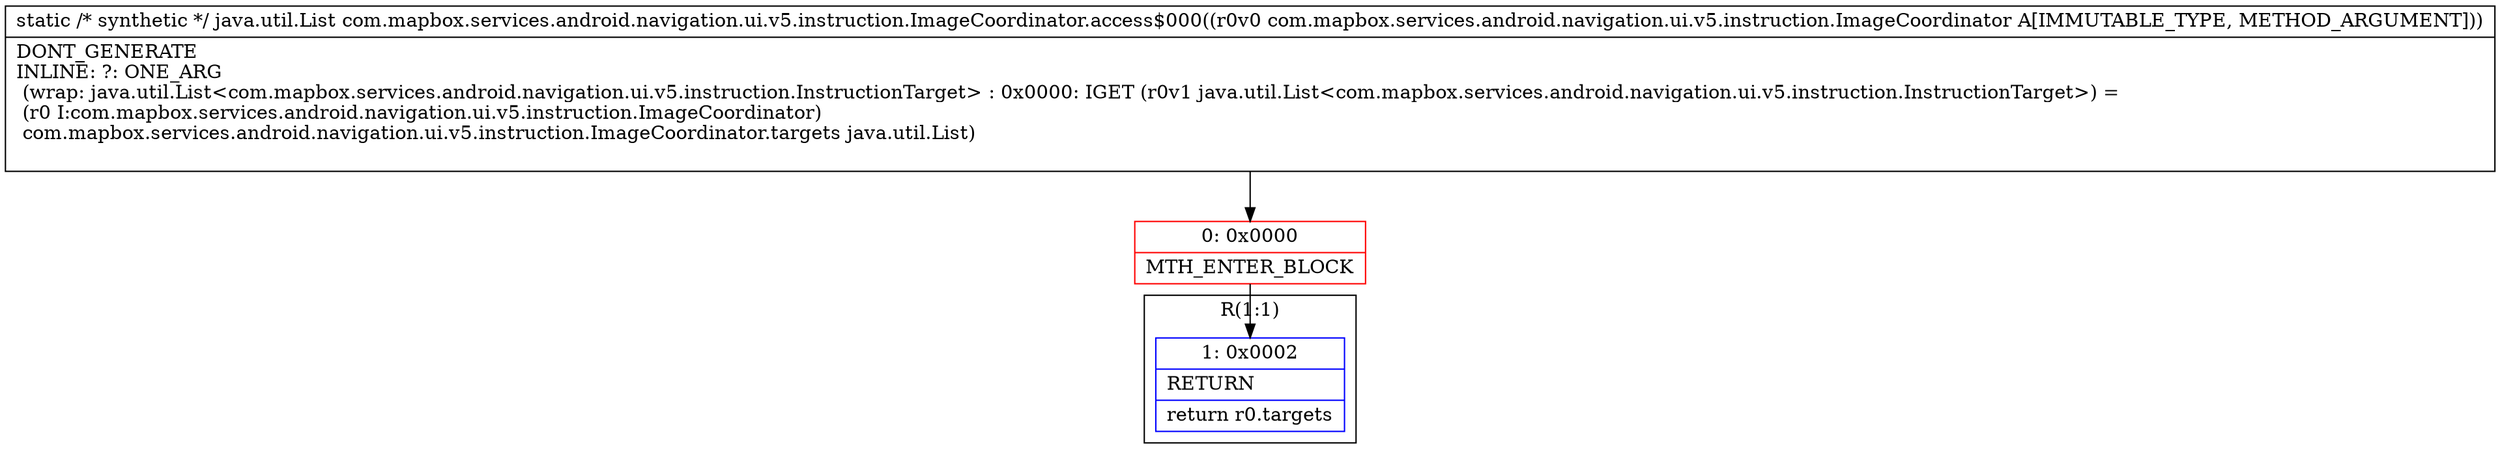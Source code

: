 digraph "CFG forcom.mapbox.services.android.navigation.ui.v5.instruction.ImageCoordinator.access$000(Lcom\/mapbox\/services\/android\/navigation\/ui\/v5\/instruction\/ImageCoordinator;)Ljava\/util\/List;" {
subgraph cluster_Region_886707106 {
label = "R(1:1)";
node [shape=record,color=blue];
Node_1 [shape=record,label="{1\:\ 0x0002|RETURN\l|return r0.targets\l}"];
}
Node_0 [shape=record,color=red,label="{0\:\ 0x0000|MTH_ENTER_BLOCK\l}"];
MethodNode[shape=record,label="{static \/* synthetic *\/ java.util.List com.mapbox.services.android.navigation.ui.v5.instruction.ImageCoordinator.access$000((r0v0 com.mapbox.services.android.navigation.ui.v5.instruction.ImageCoordinator A[IMMUTABLE_TYPE, METHOD_ARGUMENT]))  | DONT_GENERATE\lINLINE: ?: ONE_ARG  \l  (wrap: java.util.List\<com.mapbox.services.android.navigation.ui.v5.instruction.InstructionTarget\> : 0x0000: IGET  (r0v1 java.util.List\<com.mapbox.services.android.navigation.ui.v5.instruction.InstructionTarget\>) = \l  (r0 I:com.mapbox.services.android.navigation.ui.v5.instruction.ImageCoordinator)\l com.mapbox.services.android.navigation.ui.v5.instruction.ImageCoordinator.targets java.util.List)\l\l}"];
MethodNode -> Node_0;
Node_0 -> Node_1;
}

